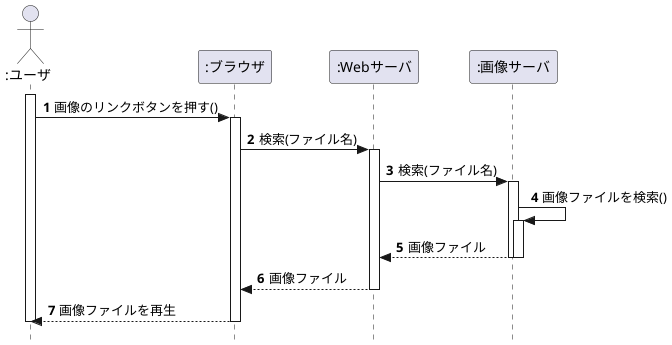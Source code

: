 @startuml 演習4-6シーケンス図
hide footbox
autonumber
skinparam style strictuml

actor ":ユーザ" as user
participant ":ブラウザ" as browser
participant ":Webサーバ" as WebServer
participant ":画像サーバ" as ImageServer

activate user
user -> browser:画像のリンクボタンを押す()
    activate browser
    browser -> WebServer:検索(ファイル名)

        activate WebServer
        WebServer -> ImageServer:検索(ファイル名)

            activate ImageServer
            ImageServer -> ImageServer:画像ファイルを検索()

                activate ImageServer
                WebServer <-- ImageServer:画像ファイル
                deactivate ImageServer
            
            deactivate ImageServer
        
        browser <-- WebServer:画像ファイル
        deactivate WebServer

    user <-- browser:画像ファイルを再生
    deactivate browser

deactivate user
@enduml